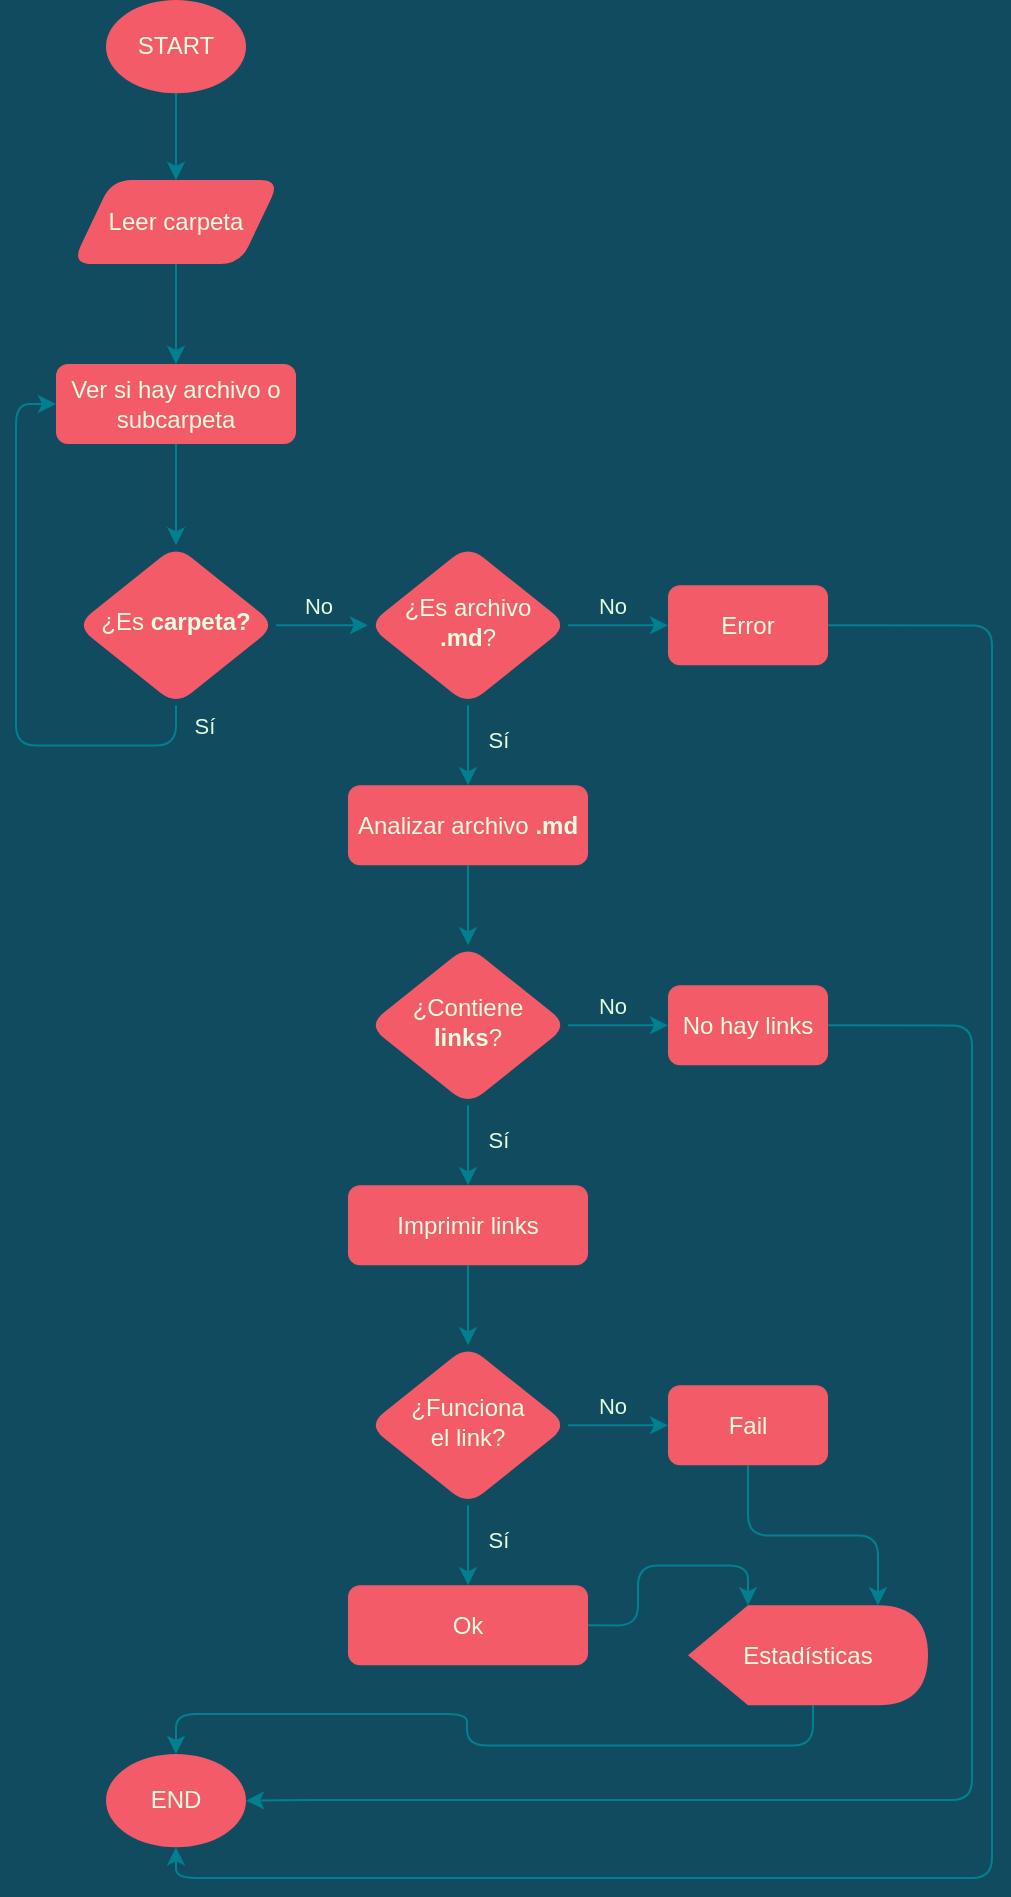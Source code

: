 <mxfile version="14.5.0" type="github">
  <diagram id="C5RBs43oDa-KdzZeNtuy" name="Page-1">
    <mxGraphModel dx="767" dy="515" grid="0" gridSize="10" guides="1" tooltips="1" connect="1" arrows="1" fold="1" page="1" pageScale="1" pageWidth="850" pageHeight="1100" background="#114B5F" math="0" shadow="0">
      <root>
        <mxCell id="WIyWlLk6GJQsqaUBKTNV-0" />
        <mxCell id="WIyWlLk6GJQsqaUBKTNV-1" parent="WIyWlLk6GJQsqaUBKTNV-0" />
        <mxCell id="cuenIjSZyxLwfnzoVVGS-74" style="edgeStyle=orthogonalEdgeStyle;orthogonalLoop=1;jettySize=auto;html=1;exitX=1;exitY=0.5;exitDx=0;exitDy=0;entryX=0;entryY=0.5;entryDx=0;entryDy=0;strokeColor=#028090;fillColor=#F45B69;fontColor=#E4FDE1;labelBackgroundColor=#114B5F;" edge="1" parent="WIyWlLk6GJQsqaUBKTNV-1" source="WIyWlLk6GJQsqaUBKTNV-6" target="WIyWlLk6GJQsqaUBKTNV-7">
          <mxGeometry relative="1" as="geometry" />
        </mxCell>
        <mxCell id="cuenIjSZyxLwfnzoVVGS-83" style="edgeStyle=orthogonalEdgeStyle;orthogonalLoop=1;jettySize=auto;html=1;exitX=0.5;exitY=1;exitDx=0;exitDy=0;entryX=0.5;entryY=0;entryDx=0;entryDy=0;strokeColor=#028090;fillColor=#F45B69;fontColor=#E4FDE1;labelBackgroundColor=#114B5F;" edge="1" parent="WIyWlLk6GJQsqaUBKTNV-1" source="WIyWlLk6GJQsqaUBKTNV-6" target="cuenIjSZyxLwfnzoVVGS-7">
          <mxGeometry relative="1" as="geometry" />
        </mxCell>
        <mxCell id="WIyWlLk6GJQsqaUBKTNV-6" value="¿Es archivo &lt;b&gt;.md&lt;/b&gt;?" style="rhombus;whiteSpace=wrap;html=1;shadow=0;fontFamily=Helvetica;fontSize=12;align=center;strokeWidth=1;spacing=6;spacingTop=-4;fillColor=#F45B69;strokeColor=none;fontColor=#E4FDE1;rounded=1;" parent="WIyWlLk6GJQsqaUBKTNV-1" vertex="1">
          <mxGeometry x="363" y="375.67" width="100" height="80" as="geometry" />
        </mxCell>
        <mxCell id="cuenIjSZyxLwfnzoVVGS-82" style="edgeStyle=orthogonalEdgeStyle;orthogonalLoop=1;jettySize=auto;html=1;exitX=1;exitY=0.5;exitDx=0;exitDy=0;entryX=0.5;entryY=1;entryDx=0;entryDy=0;strokeColor=#028090;fillColor=#F45B69;fontColor=#E4FDE1;labelBackgroundColor=#114B5F;" edge="1" parent="WIyWlLk6GJQsqaUBKTNV-1" source="WIyWlLk6GJQsqaUBKTNV-7" target="cuenIjSZyxLwfnzoVVGS-1">
          <mxGeometry relative="1" as="geometry">
            <Array as="points">
              <mxPoint x="675" y="416" />
              <mxPoint x="675" y="1042" />
              <mxPoint x="267" y="1042" />
            </Array>
          </mxGeometry>
        </mxCell>
        <mxCell id="WIyWlLk6GJQsqaUBKTNV-7" value="Error" style="whiteSpace=wrap;html=1;fontSize=12;glass=0;strokeWidth=1;shadow=0;fillColor=#F45B69;strokeColor=none;fontColor=#E4FDE1;rounded=1;" parent="WIyWlLk6GJQsqaUBKTNV-1" vertex="1">
          <mxGeometry x="513" y="395.67" width="80" height="40" as="geometry" />
        </mxCell>
        <mxCell id="cuenIjSZyxLwfnzoVVGS-86" style="edgeStyle=orthogonalEdgeStyle;orthogonalLoop=1;jettySize=auto;html=1;entryX=0.5;entryY=0;entryDx=0;entryDy=0;strokeColor=#028090;fillColor=#F45B69;fontColor=#E4FDE1;labelBackgroundColor=#114B5F;" edge="1" parent="WIyWlLk6GJQsqaUBKTNV-1" source="cuenIjSZyxLwfnzoVVGS-0" target="cuenIjSZyxLwfnzoVVGS-41">
          <mxGeometry relative="1" as="geometry" />
        </mxCell>
        <mxCell id="cuenIjSZyxLwfnzoVVGS-0" value="START" style="ellipse;whiteSpace=wrap;html=1;fillColor=#F45B69;strokeColor=none;fontColor=#E4FDE1;rounded=1;" vertex="1" parent="WIyWlLk6GJQsqaUBKTNV-1">
          <mxGeometry x="232" y="103" width="70" height="46.67" as="geometry" />
        </mxCell>
        <mxCell id="cuenIjSZyxLwfnzoVVGS-1" value="END" style="ellipse;whiteSpace=wrap;html=1;fillColor=#F45B69;strokeColor=none;fontColor=#E4FDE1;rounded=1;" vertex="1" parent="WIyWlLk6GJQsqaUBKTNV-1">
          <mxGeometry x="232" y="980" width="70" height="46.67" as="geometry" />
        </mxCell>
        <mxCell id="cuenIjSZyxLwfnzoVVGS-85" style="edgeStyle=orthogonalEdgeStyle;orthogonalLoop=1;jettySize=auto;html=1;exitX=0.5;exitY=1;exitDx=0;exitDy=0;entryX=0.5;entryY=0;entryDx=0;entryDy=0;strokeColor=#028090;fillColor=#F45B69;fontColor=#E4FDE1;labelBackgroundColor=#114B5F;" edge="1" parent="WIyWlLk6GJQsqaUBKTNV-1" source="cuenIjSZyxLwfnzoVVGS-7" target="cuenIjSZyxLwfnzoVVGS-8">
          <mxGeometry relative="1" as="geometry" />
        </mxCell>
        <mxCell id="cuenIjSZyxLwfnzoVVGS-7" value="Analizar archivo &lt;b&gt;.md&lt;/b&gt;" style="whiteSpace=wrap;html=1;fontSize=12;glass=0;strokeWidth=1;shadow=0;fillColor=#F45B69;strokeColor=none;fontColor=#E4FDE1;rounded=1;" vertex="1" parent="WIyWlLk6GJQsqaUBKTNV-1">
          <mxGeometry x="353" y="495.67" width="120" height="40" as="geometry" />
        </mxCell>
        <mxCell id="cuenIjSZyxLwfnzoVVGS-88" style="edgeStyle=orthogonalEdgeStyle;orthogonalLoop=1;jettySize=auto;html=1;exitX=0.5;exitY=1;exitDx=0;exitDy=0;entryX=0.5;entryY=0;entryDx=0;entryDy=0;strokeColor=#028090;fillColor=#F45B69;fontColor=#E4FDE1;labelBackgroundColor=#114B5F;" edge="1" parent="WIyWlLk6GJQsqaUBKTNV-1" source="cuenIjSZyxLwfnzoVVGS-8" target="cuenIjSZyxLwfnzoVVGS-18">
          <mxGeometry relative="1" as="geometry" />
        </mxCell>
        <mxCell id="cuenIjSZyxLwfnzoVVGS-92" style="edgeStyle=orthogonalEdgeStyle;orthogonalLoop=1;jettySize=auto;html=1;exitX=1;exitY=0.5;exitDx=0;exitDy=0;entryX=0;entryY=0.5;entryDx=0;entryDy=0;strokeColor=#028090;fillColor=#F45B69;fontColor=#E4FDE1;labelBackgroundColor=#114B5F;" edge="1" parent="WIyWlLk6GJQsqaUBKTNV-1" source="cuenIjSZyxLwfnzoVVGS-8" target="cuenIjSZyxLwfnzoVVGS-31">
          <mxGeometry relative="1" as="geometry" />
        </mxCell>
        <mxCell id="cuenIjSZyxLwfnzoVVGS-8" value="¿Contiene&lt;br&gt;&lt;b&gt;links&lt;/b&gt;?" style="rhombus;whiteSpace=wrap;html=1;shadow=0;fontFamily=Helvetica;fontSize=12;align=center;strokeWidth=1;spacing=6;spacingTop=-4;fillColor=#F45B69;strokeColor=none;fontColor=#E4FDE1;rounded=1;" vertex="1" parent="WIyWlLk6GJQsqaUBKTNV-1">
          <mxGeometry x="363" y="575.67" width="100" height="80" as="geometry" />
        </mxCell>
        <mxCell id="cuenIjSZyxLwfnzoVVGS-90" style="edgeStyle=orthogonalEdgeStyle;orthogonalLoop=1;jettySize=auto;html=1;exitX=0.5;exitY=1;exitDx=0;exitDy=0;strokeColor=#028090;fillColor=#F45B69;fontColor=#E4FDE1;labelBackgroundColor=#114B5F;" edge="1" parent="WIyWlLk6GJQsqaUBKTNV-1" source="cuenIjSZyxLwfnzoVVGS-18" target="cuenIjSZyxLwfnzoVVGS-22">
          <mxGeometry relative="1" as="geometry" />
        </mxCell>
        <mxCell id="cuenIjSZyxLwfnzoVVGS-18" value="Imprimir links" style="whiteSpace=wrap;html=1;fontSize=12;glass=0;strokeWidth=1;shadow=0;fillColor=#F45B69;strokeColor=none;fontColor=#E4FDE1;rounded=1;" vertex="1" parent="WIyWlLk6GJQsqaUBKTNV-1">
          <mxGeometry x="353" y="695.67" width="120" height="40" as="geometry" />
        </mxCell>
        <mxCell id="cuenIjSZyxLwfnzoVVGS-98" style="edgeStyle=orthogonalEdgeStyle;orthogonalLoop=1;jettySize=auto;html=1;exitX=1;exitY=0.5;exitDx=0;exitDy=0;entryX=0;entryY=0.5;entryDx=0;entryDy=0;strokeColor=#028090;fillColor=#F45B69;fontColor=#E4FDE1;labelBackgroundColor=#114B5F;" edge="1" parent="WIyWlLk6GJQsqaUBKTNV-1" source="cuenIjSZyxLwfnzoVVGS-22" target="cuenIjSZyxLwfnzoVVGS-32">
          <mxGeometry relative="1" as="geometry" />
        </mxCell>
        <mxCell id="cuenIjSZyxLwfnzoVVGS-100" style="edgeStyle=orthogonalEdgeStyle;orthogonalLoop=1;jettySize=auto;html=1;exitX=0.5;exitY=1;exitDx=0;exitDy=0;entryX=0.5;entryY=0;entryDx=0;entryDy=0;strokeColor=#028090;fillColor=#F45B69;fontColor=#E4FDE1;labelBackgroundColor=#114B5F;" edge="1" parent="WIyWlLk6GJQsqaUBKTNV-1" source="cuenIjSZyxLwfnzoVVGS-22" target="cuenIjSZyxLwfnzoVVGS-27">
          <mxGeometry relative="1" as="geometry" />
        </mxCell>
        <mxCell id="cuenIjSZyxLwfnzoVVGS-22" value="¿Funciona&lt;br&gt;el link?" style="rhombus;whiteSpace=wrap;html=1;shadow=0;fontFamily=Helvetica;fontSize=12;align=center;strokeWidth=1;spacing=6;spacingTop=-4;fillColor=#F45B69;strokeColor=none;fontColor=#E4FDE1;rounded=1;" vertex="1" parent="WIyWlLk6GJQsqaUBKTNV-1">
          <mxGeometry x="363" y="775.67" width="100" height="80" as="geometry" />
        </mxCell>
        <mxCell id="cuenIjSZyxLwfnzoVVGS-103" style="edgeStyle=orthogonalEdgeStyle;orthogonalLoop=1;jettySize=auto;html=1;exitX=1;exitY=0.5;exitDx=0;exitDy=0;entryX=0;entryY=0;entryDx=30;entryDy=0;entryPerimeter=0;strokeColor=#028090;fillColor=#F45B69;fontColor=#E4FDE1;labelBackgroundColor=#114B5F;" edge="1" parent="WIyWlLk6GJQsqaUBKTNV-1" source="cuenIjSZyxLwfnzoVVGS-27" target="cuenIjSZyxLwfnzoVVGS-35">
          <mxGeometry relative="1" as="geometry" />
        </mxCell>
        <mxCell id="cuenIjSZyxLwfnzoVVGS-27" value="Ok" style="whiteSpace=wrap;html=1;fontSize=12;glass=0;strokeWidth=1;shadow=0;fillColor=#F45B69;strokeColor=none;fontColor=#E4FDE1;rounded=1;" vertex="1" parent="WIyWlLk6GJQsqaUBKTNV-1">
          <mxGeometry x="353" y="895.67" width="120" height="40" as="geometry" />
        </mxCell>
        <mxCell id="cuenIjSZyxLwfnzoVVGS-97" style="edgeStyle=orthogonalEdgeStyle;orthogonalLoop=1;jettySize=auto;html=1;exitX=1;exitY=0.5;exitDx=0;exitDy=0;entryX=1;entryY=0.5;entryDx=0;entryDy=0;strokeColor=#028090;fillColor=#F45B69;fontColor=#E4FDE1;labelBackgroundColor=#114B5F;" edge="1" parent="WIyWlLk6GJQsqaUBKTNV-1" source="cuenIjSZyxLwfnzoVVGS-31" target="cuenIjSZyxLwfnzoVVGS-1">
          <mxGeometry relative="1" as="geometry">
            <Array as="points">
              <mxPoint x="665" y="616" />
              <mxPoint x="665" y="1003" />
              <mxPoint x="328" y="1003" />
            </Array>
          </mxGeometry>
        </mxCell>
        <mxCell id="cuenIjSZyxLwfnzoVVGS-31" value="No hay links" style="whiteSpace=wrap;html=1;fontSize=12;glass=0;strokeWidth=1;shadow=0;fillColor=#F45B69;strokeColor=none;fontColor=#E4FDE1;rounded=1;" vertex="1" parent="WIyWlLk6GJQsqaUBKTNV-1">
          <mxGeometry x="513" y="595.67" width="80" height="40" as="geometry" />
        </mxCell>
        <mxCell id="cuenIjSZyxLwfnzoVVGS-102" style="edgeStyle=orthogonalEdgeStyle;orthogonalLoop=1;jettySize=auto;html=1;exitX=0.5;exitY=1;exitDx=0;exitDy=0;strokeColor=#028090;fillColor=#F45B69;fontColor=#E4FDE1;entryX=0;entryY=0;entryDx=95;entryDy=0;entryPerimeter=0;labelBackgroundColor=#114B5F;" edge="1" parent="WIyWlLk6GJQsqaUBKTNV-1" source="cuenIjSZyxLwfnzoVVGS-32" target="cuenIjSZyxLwfnzoVVGS-35">
          <mxGeometry relative="1" as="geometry" />
        </mxCell>
        <mxCell id="cuenIjSZyxLwfnzoVVGS-32" value="Fail" style="whiteSpace=wrap;html=1;fontSize=12;glass=0;strokeWidth=1;shadow=0;fillColor=#F45B69;strokeColor=none;fontColor=#E4FDE1;rounded=1;" vertex="1" parent="WIyWlLk6GJQsqaUBKTNV-1">
          <mxGeometry x="513" y="795.67" width="80" height="40" as="geometry" />
        </mxCell>
        <mxCell id="cuenIjSZyxLwfnzoVVGS-104" style="edgeStyle=orthogonalEdgeStyle;orthogonalLoop=1;jettySize=auto;html=1;exitX=0;exitY=0;exitDx=62.5;exitDy=50;exitPerimeter=0;strokeColor=#028090;fillColor=#F45B69;fontColor=#E4FDE1;labelBackgroundColor=#114B5F;" edge="1" parent="WIyWlLk6GJQsqaUBKTNV-1" source="cuenIjSZyxLwfnzoVVGS-35" target="cuenIjSZyxLwfnzoVVGS-1">
          <mxGeometry relative="1" as="geometry" />
        </mxCell>
        <mxCell id="cuenIjSZyxLwfnzoVVGS-35" value="Estadísticas" style="shape=display;whiteSpace=wrap;html=1;fillColor=#F45B69;strokeColor=none;fontColor=#E4FDE1;rounded=1;" vertex="1" parent="WIyWlLk6GJQsqaUBKTNV-1">
          <mxGeometry x="523" y="905.67" width="120" height="50" as="geometry" />
        </mxCell>
        <mxCell id="cuenIjSZyxLwfnzoVVGS-87" style="edgeStyle=orthogonalEdgeStyle;orthogonalLoop=1;jettySize=auto;html=1;exitX=0.5;exitY=1;exitDx=0;exitDy=0;entryX=0.5;entryY=0;entryDx=0;entryDy=0;strokeColor=#028090;fillColor=#F45B69;fontColor=#E4FDE1;labelBackgroundColor=#114B5F;" edge="1" parent="WIyWlLk6GJQsqaUBKTNV-1" source="cuenIjSZyxLwfnzoVVGS-41" target="cuenIjSZyxLwfnzoVVGS-59">
          <mxGeometry relative="1" as="geometry" />
        </mxCell>
        <mxCell id="cuenIjSZyxLwfnzoVVGS-41" value="Leer carpeta" style="shape=parallelogram;perimeter=parallelogramPerimeter;whiteSpace=wrap;html=1;fixedSize=1;fillColor=#F45B69;fontColor=#E4FDE1;strokeColor=none;rounded=1;" vertex="1" parent="WIyWlLk6GJQsqaUBKTNV-1">
          <mxGeometry x="215" y="193" width="104" height="42" as="geometry" />
        </mxCell>
        <mxCell id="cuenIjSZyxLwfnzoVVGS-96" style="edgeStyle=orthogonalEdgeStyle;orthogonalLoop=1;jettySize=auto;html=1;exitX=0.5;exitY=1;exitDx=0;exitDy=0;entryX=0.5;entryY=0;entryDx=0;entryDy=0;strokeColor=#028090;fillColor=#F45B69;fontColor=#E4FDE1;labelBackgroundColor=#114B5F;" edge="1" parent="WIyWlLk6GJQsqaUBKTNV-1" source="cuenIjSZyxLwfnzoVVGS-59" target="cuenIjSZyxLwfnzoVVGS-60">
          <mxGeometry relative="1" as="geometry" />
        </mxCell>
        <mxCell id="cuenIjSZyxLwfnzoVVGS-59" value="Ver si hay archivo o subcarpeta" style="whiteSpace=wrap;html=1;fontSize=12;glass=0;strokeWidth=1;shadow=0;fillColor=#F45B69;strokeColor=none;fontColor=#E4FDE1;rounded=1;" vertex="1" parent="WIyWlLk6GJQsqaUBKTNV-1">
          <mxGeometry x="207" y="285" width="120" height="40" as="geometry" />
        </mxCell>
        <mxCell id="cuenIjSZyxLwfnzoVVGS-73" style="edgeStyle=orthogonalEdgeStyle;orthogonalLoop=1;jettySize=auto;html=1;exitX=1;exitY=0.5;exitDx=0;exitDy=0;strokeColor=#028090;fillColor=#F45B69;fontColor=#E4FDE1;labelBackgroundColor=#114B5F;" edge="1" parent="WIyWlLk6GJQsqaUBKTNV-1" source="cuenIjSZyxLwfnzoVVGS-60" target="WIyWlLk6GJQsqaUBKTNV-6">
          <mxGeometry relative="1" as="geometry" />
        </mxCell>
        <mxCell id="cuenIjSZyxLwfnzoVVGS-78" style="edgeStyle=orthogonalEdgeStyle;orthogonalLoop=1;jettySize=auto;html=1;exitX=0.5;exitY=1;exitDx=0;exitDy=0;entryX=0;entryY=0.5;entryDx=0;entryDy=0;strokeColor=#028090;fillColor=#F45B69;fontColor=#E4FDE1;labelBackgroundColor=#114B5F;" edge="1" parent="WIyWlLk6GJQsqaUBKTNV-1" source="cuenIjSZyxLwfnzoVVGS-60" target="cuenIjSZyxLwfnzoVVGS-59">
          <mxGeometry relative="1" as="geometry" />
        </mxCell>
        <mxCell id="cuenIjSZyxLwfnzoVVGS-60" value="¿Es&amp;nbsp;&lt;b&gt;carpeta?&lt;/b&gt;" style="rhombus;whiteSpace=wrap;html=1;shadow=0;fontFamily=Helvetica;fontSize=12;align=center;strokeWidth=1;spacing=6;spacingTop=-4;fillColor=#F45B69;strokeColor=none;fontColor=#E4FDE1;rounded=1;" vertex="1" parent="WIyWlLk6GJQsqaUBKTNV-1">
          <mxGeometry x="217" y="375.67" width="100" height="80" as="geometry" />
        </mxCell>
        <mxCell id="cuenIjSZyxLwfnzoVVGS-70" value="&lt;font style=&quot;font-size: 11px&quot;&gt;No&lt;/font&gt;" style="text;html=1;align=center;verticalAlign=middle;resizable=0;points=[];autosize=1;fontColor=#E4FDE1;rounded=1;" vertex="1" parent="WIyWlLk6GJQsqaUBKTNV-1">
          <mxGeometry x="323" y="395.67" width="30" height="20" as="geometry" />
        </mxCell>
        <mxCell id="cuenIjSZyxLwfnzoVVGS-75" value="&lt;font style=&quot;font-size: 11px&quot;&gt;No&lt;/font&gt;" style="text;html=1;align=center;verticalAlign=middle;resizable=0;points=[];autosize=1;fontColor=#E4FDE1;rounded=1;" vertex="1" parent="WIyWlLk6GJQsqaUBKTNV-1">
          <mxGeometry x="470" y="395.67" width="30" height="20" as="geometry" />
        </mxCell>
        <mxCell id="cuenIjSZyxLwfnzoVVGS-79" value="&lt;font style=&quot;font-size: 11px&quot;&gt;Sí&lt;/font&gt;" style="text;html=1;align=center;verticalAlign=middle;resizable=0;points=[];autosize=1;fontColor=#E4FDE1;rounded=1;" vertex="1" parent="WIyWlLk6GJQsqaUBKTNV-1">
          <mxGeometry x="266" y="455.67" width="30" height="20" as="geometry" />
        </mxCell>
        <mxCell id="cuenIjSZyxLwfnzoVVGS-84" value="&lt;font style=&quot;font-size: 11px&quot;&gt;Sí&lt;/font&gt;" style="text;html=1;align=center;verticalAlign=middle;resizable=0;points=[];autosize=1;fontColor=#E4FDE1;rounded=1;" vertex="1" parent="WIyWlLk6GJQsqaUBKTNV-1">
          <mxGeometry x="413" y="463" width="30" height="20" as="geometry" />
        </mxCell>
        <mxCell id="cuenIjSZyxLwfnzoVVGS-89" value="&lt;font style=&quot;font-size: 11px&quot;&gt;Sí&lt;/font&gt;" style="text;html=1;align=center;verticalAlign=middle;resizable=0;points=[];autosize=1;fontColor=#E4FDE1;rounded=1;" vertex="1" parent="WIyWlLk6GJQsqaUBKTNV-1">
          <mxGeometry x="413" y="663" width="30" height="20" as="geometry" />
        </mxCell>
        <mxCell id="cuenIjSZyxLwfnzoVVGS-93" value="&lt;font style=&quot;font-size: 11px&quot;&gt;No&lt;/font&gt;" style="text;html=1;align=center;verticalAlign=middle;resizable=0;points=[];autosize=1;fontColor=#E4FDE1;rounded=1;" vertex="1" parent="WIyWlLk6GJQsqaUBKTNV-1">
          <mxGeometry x="470" y="595.67" width="30" height="20" as="geometry" />
        </mxCell>
        <mxCell id="cuenIjSZyxLwfnzoVVGS-99" value="&lt;font style=&quot;font-size: 11px&quot;&gt;No&lt;/font&gt;" style="text;html=1;align=center;verticalAlign=middle;resizable=0;points=[];autosize=1;fontColor=#E4FDE1;rounded=1;" vertex="1" parent="WIyWlLk6GJQsqaUBKTNV-1">
          <mxGeometry x="470" y="795.67" width="30" height="20" as="geometry" />
        </mxCell>
        <mxCell id="cuenIjSZyxLwfnzoVVGS-101" value="&lt;font style=&quot;font-size: 11px&quot;&gt;Sí&lt;/font&gt;" style="text;html=1;align=center;verticalAlign=middle;resizable=0;points=[];autosize=1;fontColor=#E4FDE1;rounded=1;" vertex="1" parent="WIyWlLk6GJQsqaUBKTNV-1">
          <mxGeometry x="413" y="863" width="30" height="20" as="geometry" />
        </mxCell>
      </root>
    </mxGraphModel>
  </diagram>
</mxfile>
